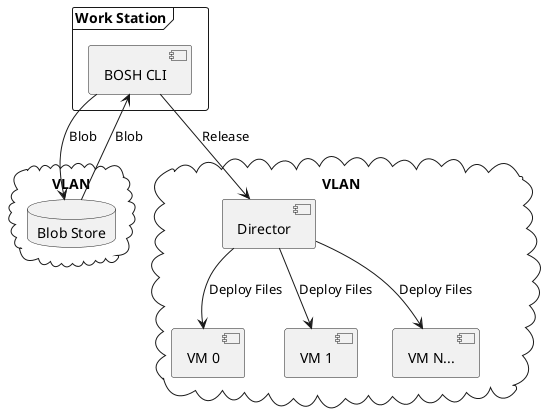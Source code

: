 @startuml

skinparam componentStyle uml2

frame "Work Station" {
    component "BOSH CLI" as cli
}

cloud "VLAN" as vlan0 {
    database "Blob Store" as bstore
}

cloud "VLAN" as vlan1 {
    component "Director" as director
    component "VM 0" as vm0
    component "VM 1" as vm1
    component "VM N..." as vmn
}

cli --> bstore : Blob
bstore --> cli : Blob
cli --> director : Release
director --> vm0 : Deploy Files
director --> vm1 : Deploy Files
director --> vmn : Deploy Files

@enduml

